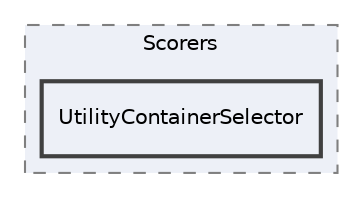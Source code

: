 digraph "Tests/Editor/UAS-UnitTests-Editor/UnitTests/Scorers/UtilityContainerSelector"
{
 // LATEX_PDF_SIZE
  edge [fontname="Helvetica",fontsize="10",labelfontname="Helvetica",labelfontsize="10"];
  node [fontname="Helvetica",fontsize="10",shape=record];
  compound=true
  subgraph clusterdir_530a2159d3610ea039e9e3b2c4c4c52e {
    graph [ bgcolor="#edf0f7", pencolor="grey50", style="filled,dashed,", label="Scorers", fontname="Helvetica", fontsize="10", URL="dir_530a2159d3610ea039e9e3b2c4c4c52e.html"]
  dir_b60bd1023a304aedbd0903d21526814b [shape=box, label="UtilityContainerSelector", style="filled,bold,", fillcolor="#edf0f7", color="grey25", URL="dir_b60bd1023a304aedbd0903d21526814b.html"];
  }
}

